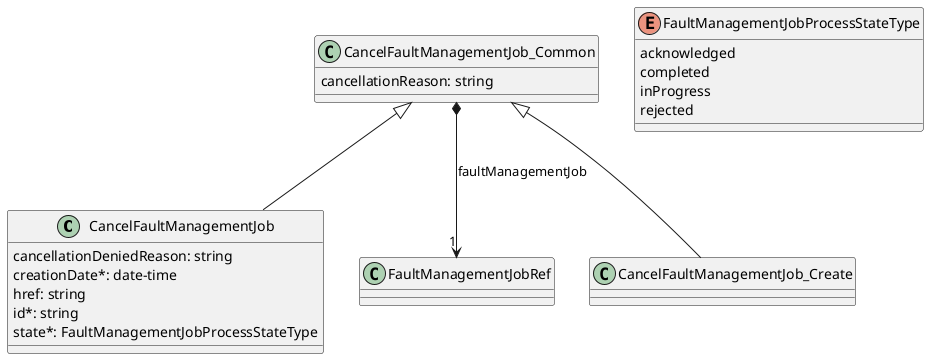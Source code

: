 @startuml cancelFaultManagementJobModel

class CancelFaultManagementJob {

    cancellationDeniedReason: string
    creationDate*: date-time
    href: string
    id*: string
    state*: FaultManagementJobProcessStateType
}
CancelFaultManagementJob_Common <|-- CancelFaultManagementJob



class CancelFaultManagementJob_Common {
    cancellationReason: string
}

CancelFaultManagementJob_Common *-->"1" FaultManagementJobRef : faultManagementJob


class CancelFaultManagementJob_Create {

}
CancelFaultManagementJob_Common <|-- CancelFaultManagementJob_Create

enum FaultManagementJobProcessStateType {
    acknowledged
    completed
    inProgress
    rejected
}

@enduml